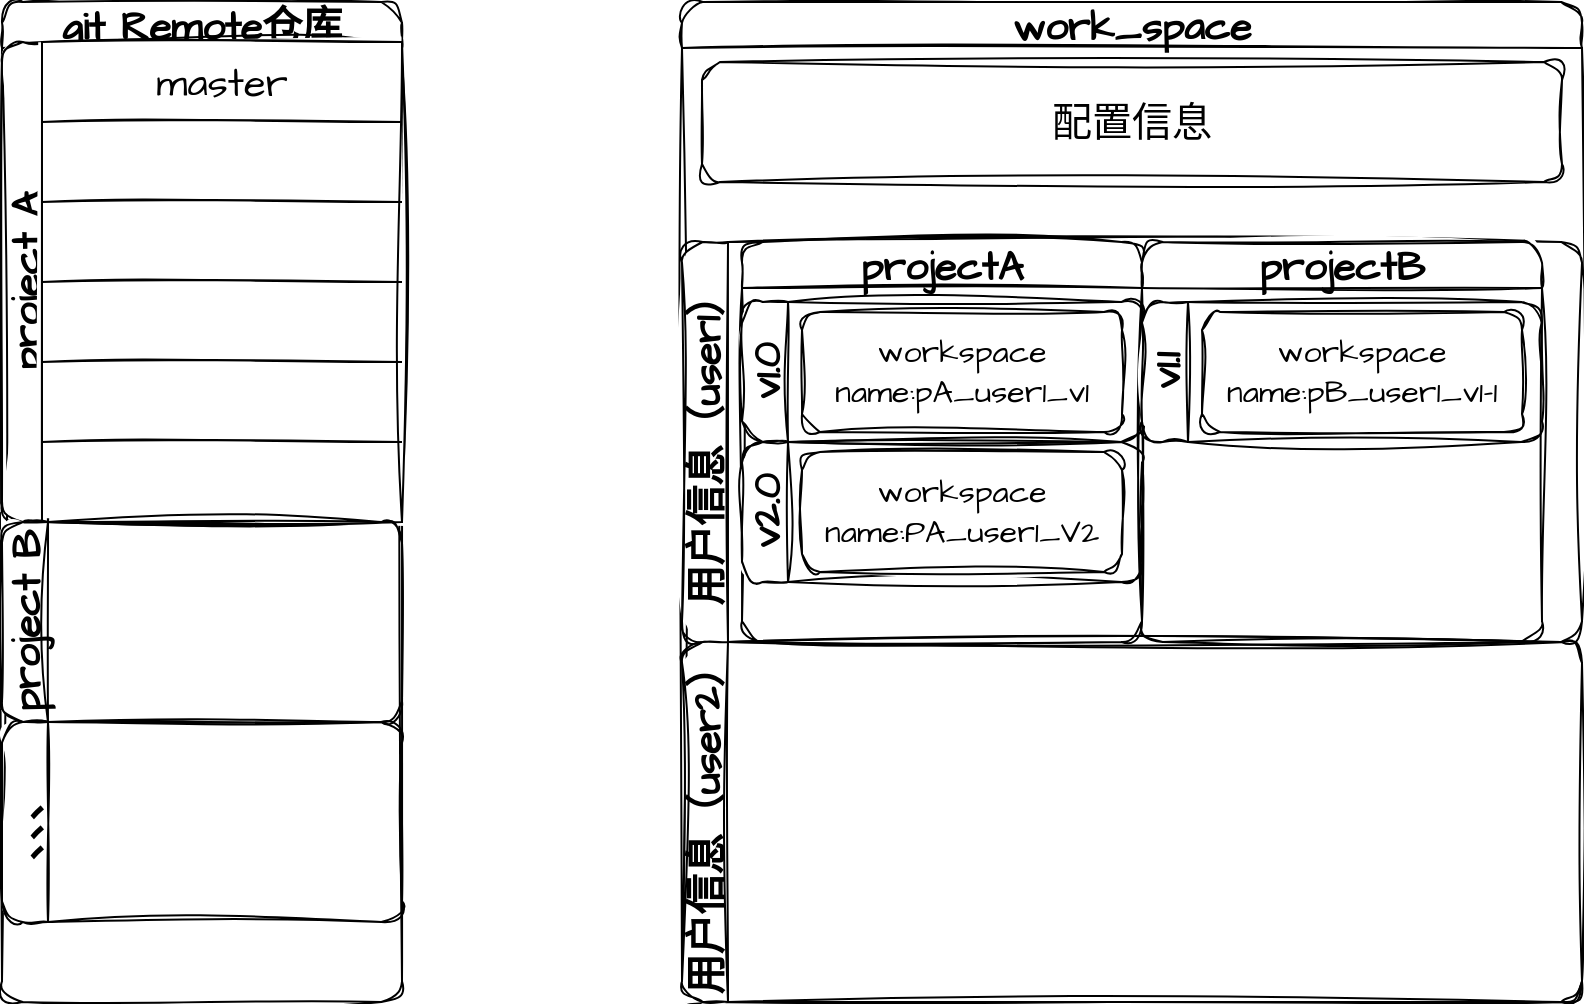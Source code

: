 <mxfile version="20.6.0" type="github">
  <diagram id="JijADks3MuCWAzi7ZPhF" name="工作空间-git仓库">
    <mxGraphModel dx="971" dy="773" grid="1" gridSize="10" guides="1" tooltips="1" connect="1" arrows="1" fold="1" page="1" pageScale="1" pageWidth="827" pageHeight="1169" math="0" shadow="0">
      <root>
        <mxCell id="0" />
        <mxCell id="1" parent="0" />
        <mxCell id="v8o-yKlLDHv4aurgAIXX-3" value="work_space" style="swimlane;whiteSpace=wrap;html=1;rounded=1;sketch=1;hachureGap=4;jiggle=2;fontFamily=Architects Daughter;fontSource=https%3A%2F%2Ffonts.googleapis.com%2Fcss%3Ffamily%3DArchitects%2BDaughter;fontSize=20;" vertex="1" parent="1">
          <mxGeometry x="370" y="40" width="450" height="500" as="geometry" />
        </mxCell>
        <mxCell id="v8o-yKlLDHv4aurgAIXX-4" value="用户信息（user1）" style="swimlane;horizontal=0;whiteSpace=wrap;html=1;rounded=1;sketch=1;hachureGap=4;jiggle=2;fontFamily=Architects Daughter;fontSource=https%3A%2F%2Ffonts.googleapis.com%2Fcss%3Ffamily%3DArchitects%2BDaughter;fontSize=20;" vertex="1" parent="v8o-yKlLDHv4aurgAIXX-3">
          <mxGeometry y="120" width="450" height="200" as="geometry" />
        </mxCell>
        <mxCell id="v8o-yKlLDHv4aurgAIXX-6" value="projectA" style="swimlane;whiteSpace=wrap;html=1;rounded=1;sketch=1;hachureGap=4;jiggle=2;fontFamily=Architects Daughter;fontSource=https%3A%2F%2Ffonts.googleapis.com%2Fcss%3Ffamily%3DArchitects%2BDaughter;fontSize=20;" vertex="1" parent="v8o-yKlLDHv4aurgAIXX-4">
          <mxGeometry x="30" width="200" height="200" as="geometry" />
        </mxCell>
        <mxCell id="v8o-yKlLDHv4aurgAIXX-9" value="v1.0" style="swimlane;horizontal=0;whiteSpace=wrap;html=1;rounded=1;sketch=1;hachureGap=4;jiggle=2;fontFamily=Architects Daughter;fontSource=https%3A%2F%2Ffonts.googleapis.com%2Fcss%3Ffamily%3DArchitects%2BDaughter;fontSize=20;startSize=23;" vertex="1" parent="v8o-yKlLDHv4aurgAIXX-6">
          <mxGeometry y="30" width="200" height="70" as="geometry" />
        </mxCell>
        <mxCell id="v8o-yKlLDHv4aurgAIXX-11" value="workspace&lt;br style=&quot;font-size: 16px;&quot;&gt;name:pA_user1_v1" style="rounded=1;whiteSpace=wrap;html=1;sketch=1;hachureGap=4;jiggle=2;fontFamily=Architects Daughter;fontSource=https%3A%2F%2Ffonts.googleapis.com%2Fcss%3Ffamily%3DArchitects%2BDaughter;fontSize=16;" vertex="1" parent="v8o-yKlLDHv4aurgAIXX-9">
          <mxGeometry x="30" y="5" width="160" height="60" as="geometry" />
        </mxCell>
        <mxCell id="v8o-yKlLDHv4aurgAIXX-10" value="v2.0" style="swimlane;horizontal=0;whiteSpace=wrap;html=1;rounded=1;sketch=1;hachureGap=4;jiggle=2;fontFamily=Architects Daughter;fontSource=https%3A%2F%2Ffonts.googleapis.com%2Fcss%3Ffamily%3DArchitects%2BDaughter;fontSize=20;startSize=23;" vertex="1" parent="v8o-yKlLDHv4aurgAIXX-6">
          <mxGeometry y="100" width="200" height="70" as="geometry" />
        </mxCell>
        <mxCell id="v8o-yKlLDHv4aurgAIXX-12" value="workspace&lt;br style=&quot;font-size: 16px;&quot;&gt;name:PA_user1_V2" style="rounded=1;whiteSpace=wrap;html=1;sketch=1;hachureGap=4;jiggle=2;fontFamily=Architects Daughter;fontSource=https%3A%2F%2Ffonts.googleapis.com%2Fcss%3Ffamily%3DArchitects%2BDaughter;fontSize=16;" vertex="1" parent="v8o-yKlLDHv4aurgAIXX-10">
          <mxGeometry x="30" y="5" width="160" height="60" as="geometry" />
        </mxCell>
        <mxCell id="v8o-yKlLDHv4aurgAIXX-8" value="projectB" style="swimlane;whiteSpace=wrap;html=1;rounded=1;sketch=1;hachureGap=4;jiggle=2;fontFamily=Architects Daughter;fontSource=https%3A%2F%2Ffonts.googleapis.com%2Fcss%3Ffamily%3DArchitects%2BDaughter;fontSize=20;" vertex="1" parent="v8o-yKlLDHv4aurgAIXX-4">
          <mxGeometry x="230" width="200" height="200" as="geometry" />
        </mxCell>
        <mxCell id="v8o-yKlLDHv4aurgAIXX-43" value="v1.1" style="swimlane;horizontal=0;whiteSpace=wrap;html=1;rounded=1;sketch=1;hachureGap=4;jiggle=2;fontFamily=Architects Daughter;fontSource=https%3A%2F%2Ffonts.googleapis.com%2Fcss%3Ffamily%3DArchitects%2BDaughter;fontSize=20;startSize=23;" vertex="1" parent="v8o-yKlLDHv4aurgAIXX-8">
          <mxGeometry y="30" width="200" height="70" as="geometry" />
        </mxCell>
        <mxCell id="v8o-yKlLDHv4aurgAIXX-44" value="workspace&lt;br style=&quot;font-size: 16px;&quot;&gt;name:pB_user1_v1-1" style="rounded=1;whiteSpace=wrap;html=1;sketch=1;hachureGap=4;jiggle=2;fontFamily=Architects Daughter;fontSource=https%3A%2F%2Ffonts.googleapis.com%2Fcss%3Ffamily%3DArchitects%2BDaughter;fontSize=16;" vertex="1" parent="v8o-yKlLDHv4aurgAIXX-43">
          <mxGeometry x="30" y="5" width="160" height="60" as="geometry" />
        </mxCell>
        <mxCell id="v8o-yKlLDHv4aurgAIXX-5" value="用户信息（user2）" style="swimlane;horizontal=0;whiteSpace=wrap;html=1;rounded=1;sketch=1;hachureGap=4;jiggle=2;fontFamily=Architects Daughter;fontSource=https%3A%2F%2Ffonts.googleapis.com%2Fcss%3Ffamily%3DArchitects%2BDaughter;fontSize=20;" vertex="1" parent="v8o-yKlLDHv4aurgAIXX-3">
          <mxGeometry y="320" width="450" height="180" as="geometry" />
        </mxCell>
        <mxCell id="v8o-yKlLDHv4aurgAIXX-7" value="配置信息" style="rounded=1;whiteSpace=wrap;html=1;sketch=1;hachureGap=4;jiggle=2;fontFamily=Architects Daughter;fontSource=https%3A%2F%2Ffonts.googleapis.com%2Fcss%3Ffamily%3DArchitects%2BDaughter;fontSize=20;" vertex="1" parent="v8o-yKlLDHv4aurgAIXX-3">
          <mxGeometry x="10" y="30" width="430" height="60" as="geometry" />
        </mxCell>
        <mxCell id="v8o-yKlLDHv4aurgAIXX-13" value="git Remote仓库" style="swimlane;whiteSpace=wrap;html=1;rounded=1;sketch=1;hachureGap=4;jiggle=2;fontFamily=Architects Daughter;fontSource=https%3A%2F%2Ffonts.googleapis.com%2Fcss%3Ffamily%3DArchitects%2BDaughter;fontSize=20;" vertex="1" parent="1">
          <mxGeometry x="30" y="40" width="200" height="500" as="geometry" />
        </mxCell>
        <mxCell id="v8o-yKlLDHv4aurgAIXX-14" value="project A" style="swimlane;horizontal=0;whiteSpace=wrap;html=1;rounded=1;sketch=1;hachureGap=4;jiggle=2;fontFamily=Architects Daughter;fontSource=https%3A%2F%2Ffonts.googleapis.com%2Fcss%3Ffamily%3DArchitects%2BDaughter;fontSize=20;" vertex="1" parent="v8o-yKlLDHv4aurgAIXX-13">
          <mxGeometry y="20" width="200" height="240" as="geometry" />
        </mxCell>
        <mxCell id="v8o-yKlLDHv4aurgAIXX-28" value="" style="shape=table;startSize=0;container=1;collapsible=0;childLayout=tableLayout;rounded=1;sketch=1;hachureGap=4;jiggle=2;fontFamily=Architects Daughter;fontSource=https%3A%2F%2Ffonts.googleapis.com%2Fcss%3Ffamily%3DArchitects%2BDaughter;fontSize=20;" vertex="1" parent="v8o-yKlLDHv4aurgAIXX-14">
          <mxGeometry x="20" width="180" height="240" as="geometry" />
        </mxCell>
        <mxCell id="v8o-yKlLDHv4aurgAIXX-29" value="" style="shape=tableRow;horizontal=0;startSize=0;swimlaneHead=0;swimlaneBody=0;top=0;left=0;bottom=0;right=0;collapsible=0;dropTarget=0;fillColor=none;points=[[0,0.5],[1,0.5]];portConstraint=eastwest;rounded=1;sketch=1;hachureGap=4;jiggle=2;fontFamily=Architects Daughter;fontSource=https%3A%2F%2Ffonts.googleapis.com%2Fcss%3Ffamily%3DArchitects%2BDaughter;fontSize=20;" vertex="1" parent="v8o-yKlLDHv4aurgAIXX-28">
          <mxGeometry width="180" height="40" as="geometry" />
        </mxCell>
        <mxCell id="v8o-yKlLDHv4aurgAIXX-30" value="master" style="shape=partialRectangle;html=1;whiteSpace=wrap;connectable=0;overflow=hidden;fillColor=none;top=0;left=0;bottom=0;right=0;pointerEvents=1;rounded=1;sketch=1;hachureGap=4;jiggle=2;fontFamily=Architects Daughter;fontSource=https%3A%2F%2Ffonts.googleapis.com%2Fcss%3Ffamily%3DArchitects%2BDaughter;fontSize=20;" vertex="1" parent="v8o-yKlLDHv4aurgAIXX-29">
          <mxGeometry width="180" height="40" as="geometry">
            <mxRectangle width="180" height="40" as="alternateBounds" />
          </mxGeometry>
        </mxCell>
        <mxCell id="v8o-yKlLDHv4aurgAIXX-31" value="" style="shape=tableRow;horizontal=0;startSize=0;swimlaneHead=0;swimlaneBody=0;top=0;left=0;bottom=0;right=0;collapsible=0;dropTarget=0;fillColor=none;points=[[0,0.5],[1,0.5]];portConstraint=eastwest;rounded=1;sketch=1;hachureGap=4;jiggle=2;fontFamily=Architects Daughter;fontSource=https%3A%2F%2Ffonts.googleapis.com%2Fcss%3Ffamily%3DArchitects%2BDaughter;fontSize=20;" vertex="1" parent="v8o-yKlLDHv4aurgAIXX-28">
          <mxGeometry y="40" width="180" height="40" as="geometry" />
        </mxCell>
        <mxCell id="v8o-yKlLDHv4aurgAIXX-32" value="" style="shape=partialRectangle;html=1;whiteSpace=wrap;connectable=0;overflow=hidden;fillColor=none;top=0;left=0;bottom=0;right=0;pointerEvents=1;rounded=1;sketch=1;hachureGap=4;jiggle=2;fontFamily=Architects Daughter;fontSource=https%3A%2F%2Ffonts.googleapis.com%2Fcss%3Ffamily%3DArchitects%2BDaughter;fontSize=20;" vertex="1" parent="v8o-yKlLDHv4aurgAIXX-31">
          <mxGeometry width="180" height="40" as="geometry">
            <mxRectangle width="180" height="40" as="alternateBounds" />
          </mxGeometry>
        </mxCell>
        <mxCell id="v8o-yKlLDHv4aurgAIXX-33" value="" style="shape=tableRow;horizontal=0;startSize=0;swimlaneHead=0;swimlaneBody=0;top=0;left=0;bottom=0;right=0;collapsible=0;dropTarget=0;fillColor=none;points=[[0,0.5],[1,0.5]];portConstraint=eastwest;rounded=1;sketch=1;hachureGap=4;jiggle=2;fontFamily=Architects Daughter;fontSource=https%3A%2F%2Ffonts.googleapis.com%2Fcss%3Ffamily%3DArchitects%2BDaughter;fontSize=20;" vertex="1" parent="v8o-yKlLDHv4aurgAIXX-28">
          <mxGeometry y="80" width="180" height="40" as="geometry" />
        </mxCell>
        <mxCell id="v8o-yKlLDHv4aurgAIXX-34" value="" style="shape=partialRectangle;html=1;whiteSpace=wrap;connectable=0;overflow=hidden;fillColor=none;top=0;left=0;bottom=0;right=0;pointerEvents=1;rounded=1;sketch=1;hachureGap=4;jiggle=2;fontFamily=Architects Daughter;fontSource=https%3A%2F%2Ffonts.googleapis.com%2Fcss%3Ffamily%3DArchitects%2BDaughter;fontSize=20;" vertex="1" parent="v8o-yKlLDHv4aurgAIXX-33">
          <mxGeometry width="180" height="40" as="geometry">
            <mxRectangle width="180" height="40" as="alternateBounds" />
          </mxGeometry>
        </mxCell>
        <mxCell id="v8o-yKlLDHv4aurgAIXX-35" value="" style="shape=tableRow;horizontal=0;startSize=0;swimlaneHead=0;swimlaneBody=0;top=0;left=0;bottom=0;right=0;collapsible=0;dropTarget=0;fillColor=none;points=[[0,0.5],[1,0.5]];portConstraint=eastwest;rounded=1;sketch=1;hachureGap=4;jiggle=2;fontFamily=Architects Daughter;fontSource=https%3A%2F%2Ffonts.googleapis.com%2Fcss%3Ffamily%3DArchitects%2BDaughter;fontSize=20;" vertex="1" parent="v8o-yKlLDHv4aurgAIXX-28">
          <mxGeometry y="120" width="180" height="40" as="geometry" />
        </mxCell>
        <mxCell id="v8o-yKlLDHv4aurgAIXX-36" value="" style="shape=partialRectangle;html=1;whiteSpace=wrap;connectable=0;overflow=hidden;fillColor=none;top=0;left=0;bottom=0;right=0;pointerEvents=1;rounded=1;sketch=1;hachureGap=4;jiggle=2;fontFamily=Architects Daughter;fontSource=https%3A%2F%2Ffonts.googleapis.com%2Fcss%3Ffamily%3DArchitects%2BDaughter;fontSize=20;" vertex="1" parent="v8o-yKlLDHv4aurgAIXX-35">
          <mxGeometry width="180" height="40" as="geometry">
            <mxRectangle width="180" height="40" as="alternateBounds" />
          </mxGeometry>
        </mxCell>
        <mxCell id="v8o-yKlLDHv4aurgAIXX-37" value="" style="shape=tableRow;horizontal=0;startSize=0;swimlaneHead=0;swimlaneBody=0;top=0;left=0;bottom=0;right=0;collapsible=0;dropTarget=0;fillColor=none;points=[[0,0.5],[1,0.5]];portConstraint=eastwest;rounded=1;sketch=1;hachureGap=4;jiggle=2;fontFamily=Architects Daughter;fontSource=https%3A%2F%2Ffonts.googleapis.com%2Fcss%3Ffamily%3DArchitects%2BDaughter;fontSize=20;" vertex="1" parent="v8o-yKlLDHv4aurgAIXX-28">
          <mxGeometry y="160" width="180" height="40" as="geometry" />
        </mxCell>
        <mxCell id="v8o-yKlLDHv4aurgAIXX-38" value="" style="shape=partialRectangle;html=1;whiteSpace=wrap;connectable=0;overflow=hidden;fillColor=none;top=0;left=0;bottom=0;right=0;pointerEvents=1;rounded=1;sketch=1;hachureGap=4;jiggle=2;fontFamily=Architects Daughter;fontSource=https%3A%2F%2Ffonts.googleapis.com%2Fcss%3Ffamily%3DArchitects%2BDaughter;fontSize=20;" vertex="1" parent="v8o-yKlLDHv4aurgAIXX-37">
          <mxGeometry width="180" height="40" as="geometry">
            <mxRectangle width="180" height="40" as="alternateBounds" />
          </mxGeometry>
        </mxCell>
        <mxCell id="v8o-yKlLDHv4aurgAIXX-39" value="" style="shape=tableRow;horizontal=0;startSize=0;swimlaneHead=0;swimlaneBody=0;top=0;left=0;bottom=0;right=0;collapsible=0;dropTarget=0;fillColor=none;points=[[0,0.5],[1,0.5]];portConstraint=eastwest;rounded=1;sketch=1;hachureGap=4;jiggle=2;fontFamily=Architects Daughter;fontSource=https%3A%2F%2Ffonts.googleapis.com%2Fcss%3Ffamily%3DArchitects%2BDaughter;fontSize=20;" vertex="1" parent="v8o-yKlLDHv4aurgAIXX-28">
          <mxGeometry y="200" width="180" height="40" as="geometry" />
        </mxCell>
        <mxCell id="v8o-yKlLDHv4aurgAIXX-40" value="" style="shape=partialRectangle;html=1;whiteSpace=wrap;connectable=0;overflow=hidden;fillColor=none;top=0;left=0;bottom=0;right=0;pointerEvents=1;rounded=1;sketch=1;hachureGap=4;jiggle=2;fontFamily=Architects Daughter;fontSource=https%3A%2F%2Ffonts.googleapis.com%2Fcss%3Ffamily%3DArchitects%2BDaughter;fontSize=20;" vertex="1" parent="v8o-yKlLDHv4aurgAIXX-39">
          <mxGeometry width="180" height="40" as="geometry">
            <mxRectangle width="180" height="40" as="alternateBounds" />
          </mxGeometry>
        </mxCell>
        <mxCell id="v8o-yKlLDHv4aurgAIXX-15" value="project B" style="swimlane;horizontal=0;whiteSpace=wrap;html=1;rounded=1;sketch=1;hachureGap=4;jiggle=2;fontFamily=Architects Daughter;fontSource=https%3A%2F%2Ffonts.googleapis.com%2Fcss%3Ffamily%3DArchitects%2BDaughter;fontSize=20;" vertex="1" parent="v8o-yKlLDHv4aurgAIXX-13">
          <mxGeometry y="260" width="200" height="100" as="geometry" />
        </mxCell>
        <mxCell id="v8o-yKlLDHv4aurgAIXX-16" value="、、、" style="swimlane;horizontal=0;whiteSpace=wrap;html=1;rounded=1;sketch=1;hachureGap=4;jiggle=2;fontFamily=Architects Daughter;fontSource=https%3A%2F%2Ffonts.googleapis.com%2Fcss%3Ffamily%3DArchitects%2BDaughter;fontSize=20;" vertex="1" parent="v8o-yKlLDHv4aurgAIXX-13">
          <mxGeometry y="360" width="200" height="100" as="geometry" />
        </mxCell>
      </root>
    </mxGraphModel>
  </diagram>
</mxfile>
